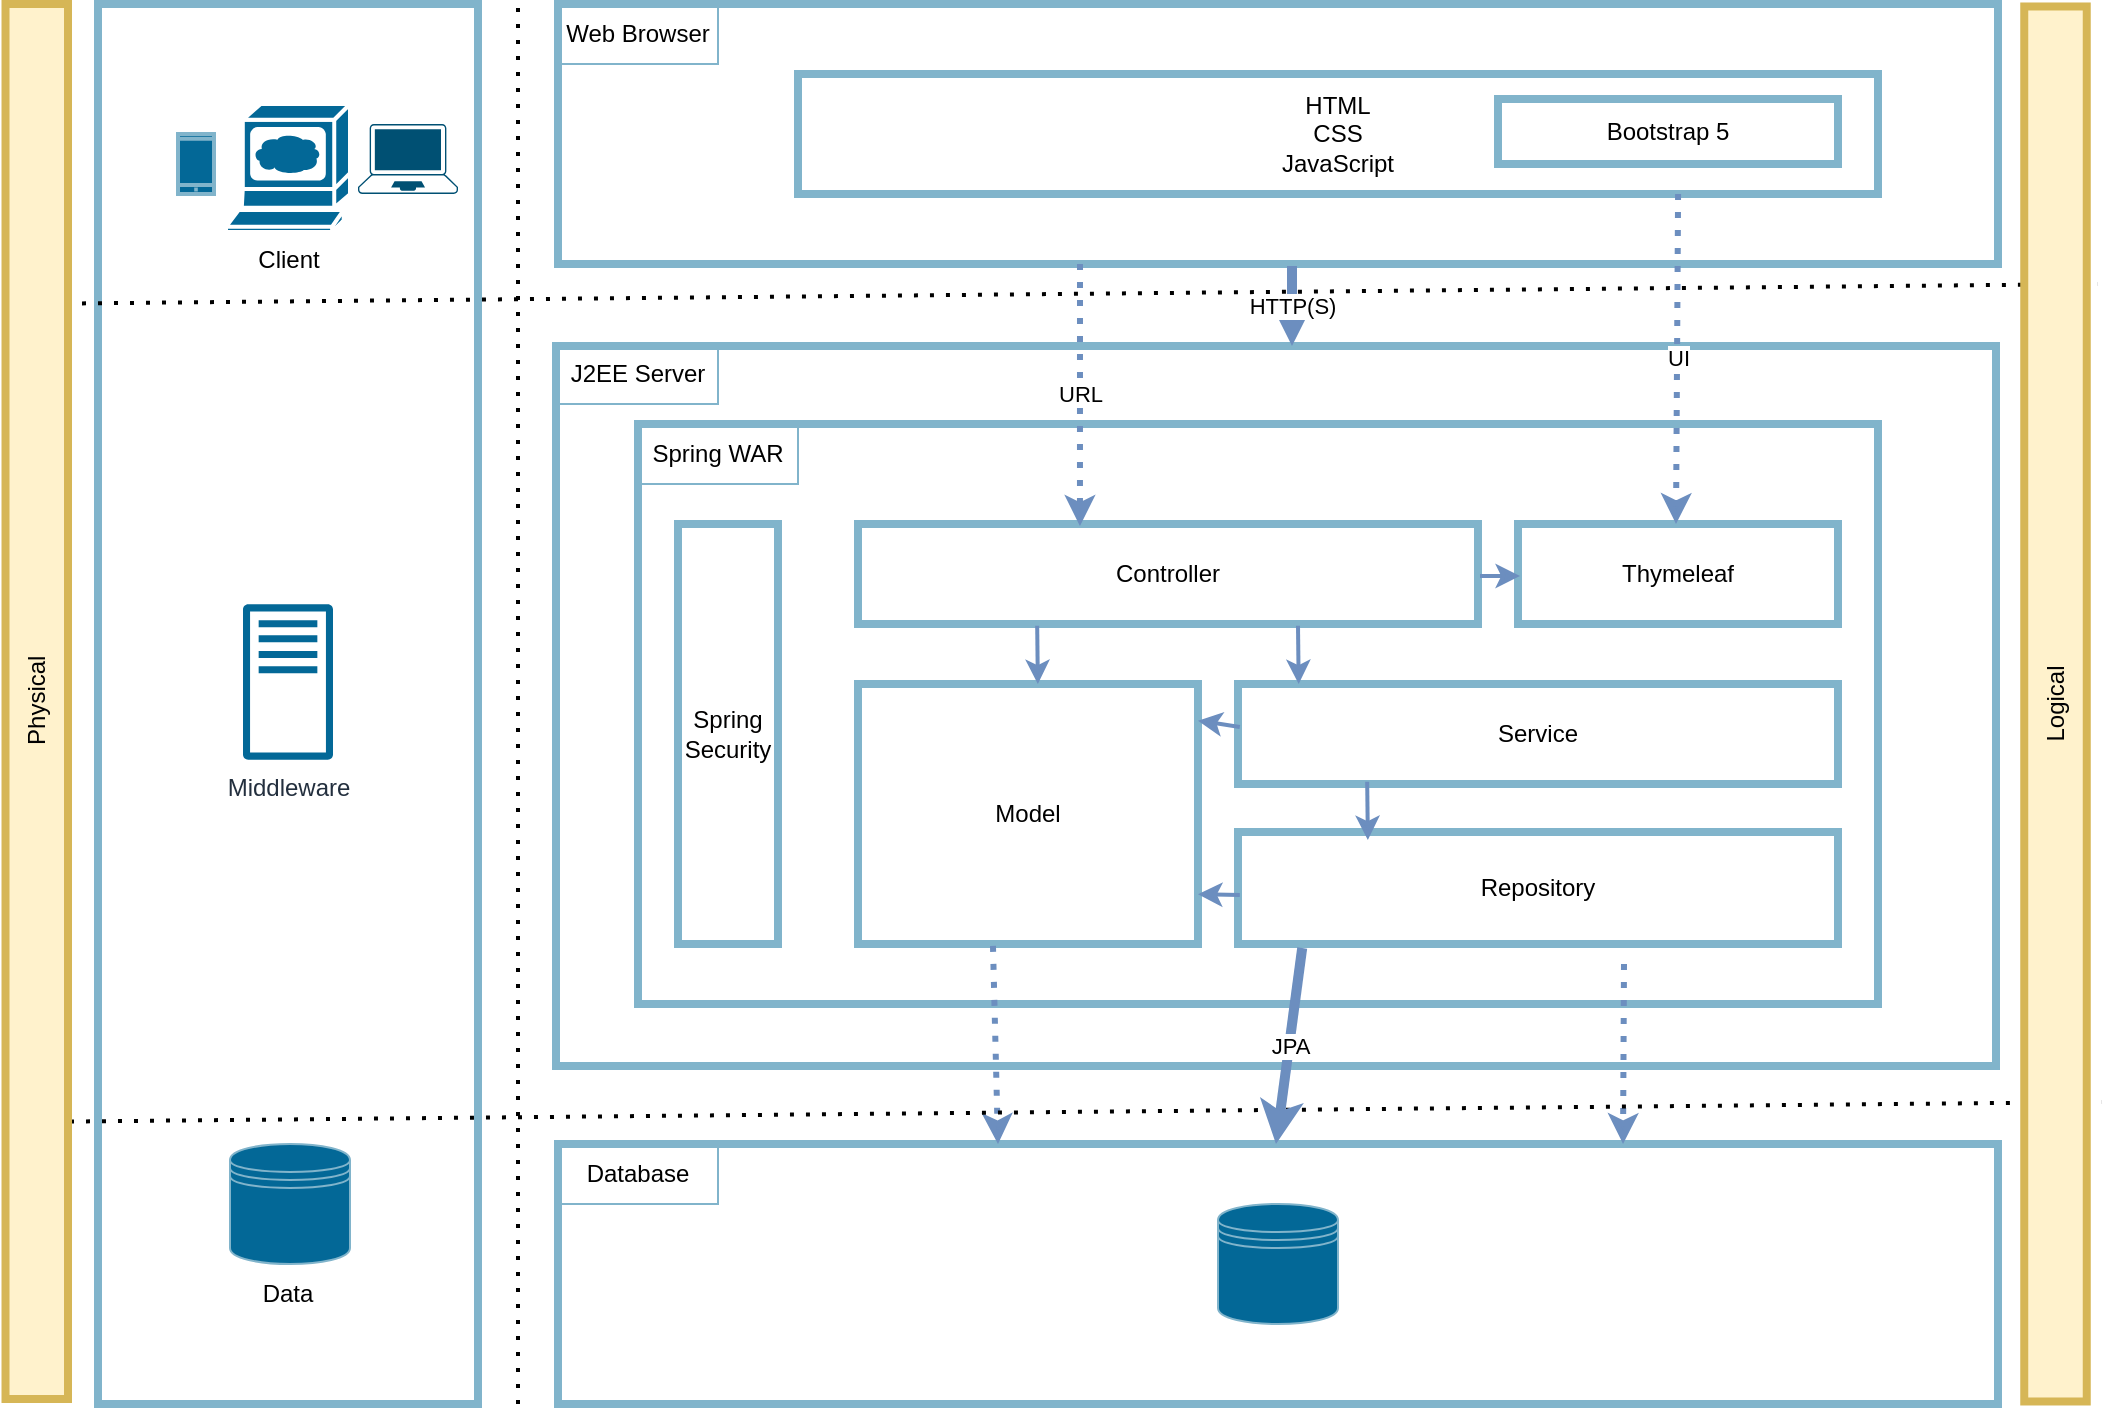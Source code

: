 <mxfile version="20.8.10" type="device"><diagram name="Page-1" id="4z8TRQdgjV0MRrvlpB9m"><mxGraphModel dx="954" dy="534" grid="1" gridSize="10" guides="1" tooltips="1" connect="1" arrows="1" fold="1" page="1" pageScale="1" pageWidth="850" pageHeight="1100" math="0" shadow="0"><root><mxCell id="0"/><mxCell id="1" parent="0"/><mxCell id="D19SpQrq9sF7mbCw8guA-1" value="" style="endArrow=none;dashed=1;html=1;dashPattern=1 3;strokeWidth=2;rounded=0;" parent="1" edge="1"><mxGeometry width="50" height="50" relative="1" as="geometry"><mxPoint x="270" y="770" as="sourcePoint"/><mxPoint x="270" y="70" as="targetPoint"/></mxGeometry></mxCell><mxCell id="D19SpQrq9sF7mbCw8guA-4" value="" style="rounded=0;whiteSpace=wrap;html=1;strokeColor=#81b4cb;strokeWidth=4;fillColor=none;" parent="1" vertex="1"><mxGeometry x="60" y="70" width="190" height="700" as="geometry"/></mxCell><mxCell id="D19SpQrq9sF7mbCw8guA-5" value="Client" style="shape=mxgraph.cisco.computers_and_peripherals.web_browser;html=1;pointerEvents=1;dashed=0;fillColor=#036897;strokeColor=#ffffff;strokeWidth=2;verticalLabelPosition=bottom;verticalAlign=top;align=center;outlineConnect=0;" parent="1" vertex="1"><mxGeometry x="124" y="120" width="62" height="64" as="geometry"/></mxCell><mxCell id="D19SpQrq9sF7mbCw8guA-6" value="" style="html=1;verticalLabelPosition=bottom;align=center;labelBackgroundColor=#ffffff;verticalAlign=top;strokeWidth=2;strokeColor=#81b4cb;shadow=0;dashed=0;shape=mxgraph.ios7.icons.smartphone;fillColor=#036897;" parent="1" vertex="1"><mxGeometry x="100" y="135" width="18" height="30" as="geometry"/></mxCell><mxCell id="D19SpQrq9sF7mbCw8guA-7" value="" style="points=[[0.13,0.02,0],[0.5,0,0],[0.87,0.02,0],[0.885,0.4,0],[0.985,0.985,0],[0.5,1,0],[0.015,0.985,0],[0.115,0.4,0]];verticalLabelPosition=bottom;sketch=0;html=1;verticalAlign=top;aspect=fixed;align=center;pointerEvents=1;shape=mxgraph.cisco19.laptop;fillColor=#005073;strokeColor=none;" parent="1" vertex="1"><mxGeometry x="190" y="130" width="50" height="35" as="geometry"/></mxCell><mxCell id="D19SpQrq9sF7mbCw8guA-9" value="" style="shape=datastore;whiteSpace=wrap;html=1;strokeColor=#81b4cb;fillColor=#036897;" parent="1" vertex="1"><mxGeometry x="126" y="640" width="60" height="60" as="geometry"/></mxCell><mxCell id="D19SpQrq9sF7mbCw8guA-11" value="Middleware" style="sketch=0;outlineConnect=0;fontColor=#232F3E;gradientColor=none;fillColor=#036897;strokeColor=none;dashed=0;verticalLabelPosition=bottom;verticalAlign=top;align=center;html=1;fontSize=12;fontStyle=0;aspect=fixed;pointerEvents=1;shape=mxgraph.aws4.traditional_server;" parent="1" vertex="1"><mxGeometry x="132.5" y="370" width="45" height="78" as="geometry"/></mxCell><mxCell id="D19SpQrq9sF7mbCw8guA-12" value="Data" style="text;html=1;strokeColor=none;fillColor=none;align=center;verticalAlign=middle;whiteSpace=wrap;rounded=0;" parent="1" vertex="1"><mxGeometry x="125" y="700" width="60" height="30" as="geometry"/></mxCell><mxCell id="D19SpQrq9sF7mbCw8guA-14" value="" style="rounded=0;whiteSpace=wrap;html=1;strokeColor=#81b4cb;fillColor=none;strokeWidth=4;" parent="1" vertex="1"><mxGeometry x="290" y="70" width="720" height="130" as="geometry"/></mxCell><mxCell id="D19SpQrq9sF7mbCw8guA-15" value="" style="rounded=0;whiteSpace=wrap;html=1;strokeColor=#81b4cb;fillColor=none;strokeWidth=4;" parent="1" vertex="1"><mxGeometry x="289" y="241" width="720" height="360" as="geometry"/></mxCell><mxCell id="D19SpQrq9sF7mbCw8guA-16" value="" style="rounded=0;whiteSpace=wrap;html=1;strokeColor=#81b4cb;fillColor=none;strokeWidth=4;" parent="1" vertex="1"><mxGeometry x="290" y="640" width="720" height="130" as="geometry"/></mxCell><mxCell id="D19SpQrq9sF7mbCw8guA-17" value="" style="shape=datastore;whiteSpace=wrap;html=1;strokeColor=#81b4cb;fillColor=#036897;" parent="1" vertex="1"><mxGeometry x="620" y="670" width="60" height="60" as="geometry"/></mxCell><mxCell id="D19SpQrq9sF7mbCw8guA-18" value="J2EE Server" style="text;html=1;strokeColor=#81b4cb;fillColor=none;align=center;verticalAlign=middle;whiteSpace=wrap;rounded=0;" parent="1" vertex="1"><mxGeometry x="290" y="240" width="80" height="30" as="geometry"/></mxCell><mxCell id="D19SpQrq9sF7mbCw8guA-19" value="Database" style="text;html=1;strokeColor=#81b4cb;fillColor=none;align=center;verticalAlign=middle;whiteSpace=wrap;rounded=0;" parent="1" vertex="1"><mxGeometry x="290" y="640" width="80" height="30" as="geometry"/></mxCell><mxCell id="D19SpQrq9sF7mbCw8guA-20" value="Web Browser" style="text;html=1;strokeColor=#81b4cb;fillColor=none;align=center;verticalAlign=middle;whiteSpace=wrap;rounded=0;" parent="1" vertex="1"><mxGeometry x="290" y="70" width="80" height="30" as="geometry"/></mxCell><mxCell id="D19SpQrq9sF7mbCw8guA-22" value="HTTP(S)" style="endArrow=classic;html=1;rounded=0;entryX=0.5;entryY=0;entryDx=0;entryDy=0;exitX=0.5;exitY=1;exitDx=0;exitDy=0;fillColor=#dae8fc;strokeColor=#6c8ebf;strokeWidth=5;" parent="1" edge="1"><mxGeometry width="50" height="50" relative="1" as="geometry"><mxPoint x="657" y="201" as="sourcePoint"/><mxPoint x="657" y="241" as="targetPoint"/></mxGeometry></mxCell><mxCell id="D19SpQrq9sF7mbCw8guA-23" value="HTML&lt;br&gt;CSS&lt;br&gt;JavaScript" style="rounded=0;whiteSpace=wrap;html=1;strokeColor=#81b4cb;strokeWidth=4;fillColor=none;" parent="1" vertex="1"><mxGeometry x="410" y="105" width="540" height="60" as="geometry"/></mxCell><mxCell id="D19SpQrq9sF7mbCw8guA-24" value="Bootstrap 5" style="rounded=0;whiteSpace=wrap;html=1;strokeColor=#81b4cb;strokeWidth=4;fillColor=none;" parent="1" vertex="1"><mxGeometry x="760" y="117.5" width="170" height="32.5" as="geometry"/></mxCell><mxCell id="D19SpQrq9sF7mbCw8guA-25" value="" style="rounded=0;whiteSpace=wrap;html=1;strokeColor=#81b4cb;strokeWidth=4;fillColor=none;" parent="1" vertex="1"><mxGeometry x="330" y="280" width="620" height="290" as="geometry"/></mxCell><mxCell id="D19SpQrq9sF7mbCw8guA-26" value="Spring WAR" style="text;html=1;strokeColor=#81b4cb;fillColor=none;align=center;verticalAlign=middle;whiteSpace=wrap;rounded=0;" parent="1" vertex="1"><mxGeometry x="330" y="280" width="80" height="30" as="geometry"/></mxCell><mxCell id="D19SpQrq9sF7mbCw8guA-27" value="Controller" style="rounded=0;whiteSpace=wrap;html=1;strokeColor=#81b4cb;strokeWidth=4;fillColor=none;" parent="1" vertex="1"><mxGeometry x="440" y="330" width="310" height="50" as="geometry"/></mxCell><mxCell id="D19SpQrq9sF7mbCw8guA-28" value="Thymeleaf" style="rounded=0;whiteSpace=wrap;html=1;strokeColor=#81b4cb;strokeWidth=4;fillColor=none;" parent="1" vertex="1"><mxGeometry x="770" y="330" width="160" height="50" as="geometry"/></mxCell><mxCell id="D19SpQrq9sF7mbCw8guA-29" value="URL" style="endArrow=classic;html=1;rounded=0;entryX=0.358;entryY=0.02;entryDx=0;entryDy=0;fillColor=#dae8fc;strokeColor=#6c8ebf;strokeWidth=3;entryPerimeter=0;dashed=1;dashPattern=1 2;" parent="1" target="D19SpQrq9sF7mbCw8guA-27" edge="1"><mxGeometry width="50" height="50" relative="1" as="geometry"><mxPoint x="551" y="200" as="sourcePoint"/><mxPoint x="557" y="251" as="targetPoint"/></mxGeometry></mxCell><mxCell id="D19SpQrq9sF7mbCw8guA-33" value="Service" style="rounded=0;whiteSpace=wrap;html=1;strokeColor=#81b4cb;strokeWidth=4;fillColor=none;" parent="1" vertex="1"><mxGeometry x="630" y="410" width="300" height="50" as="geometry"/></mxCell><mxCell id="D19SpQrq9sF7mbCw8guA-34" value="Repository" style="rounded=0;whiteSpace=wrap;html=1;strokeColor=#81b4cb;strokeWidth=4;fillColor=none;" parent="1" vertex="1"><mxGeometry x="630" y="484" width="300" height="56" as="geometry"/></mxCell><mxCell id="D19SpQrq9sF7mbCw8guA-35" value="Model" style="rounded=0;whiteSpace=wrap;html=1;strokeColor=#81b4cb;strokeWidth=4;fillColor=none;" parent="1" vertex="1"><mxGeometry x="440" y="410" width="170" height="130" as="geometry"/></mxCell><mxCell id="D19SpQrq9sF7mbCw8guA-31" value="UI" style="endArrow=classic;html=1;rounded=0;entryX=0.358;entryY=0.02;entryDx=0;entryDy=0;exitX=0.263;exitY=1.017;exitDx=0;exitDy=0;fillColor=#dae8fc;strokeColor=#6c8ebf;strokeWidth=3;entryPerimeter=0;exitPerimeter=0;dashed=1;dashPattern=1 2;" parent="1" edge="1"><mxGeometry width="50" height="50" relative="1" as="geometry"><mxPoint x="850.04" y="165.0" as="sourcePoint"/><mxPoint x="849" y="329.98" as="targetPoint"/></mxGeometry></mxCell><mxCell id="D19SpQrq9sF7mbCw8guA-38" value="&lt;br&gt;" style="endArrow=classic;html=1;rounded=0;entryX=0.529;entryY=0;entryDx=0;entryDy=0;fillColor=#dae8fc;strokeColor=#6c8ebf;strokeWidth=2;exitX=0.289;exitY=1.018;exitDx=0;exitDy=0;exitPerimeter=0;entryPerimeter=0;" parent="1" source="D19SpQrq9sF7mbCw8guA-27" target="D19SpQrq9sF7mbCw8guA-35" edge="1"><mxGeometry x="-0.957" y="4" width="50" height="50" relative="1" as="geometry"><mxPoint x="520" y="380" as="sourcePoint"/><mxPoint x="524" y="407" as="targetPoint"/><mxPoint as="offset"/></mxGeometry></mxCell><mxCell id="D19SpQrq9sF7mbCw8guA-39" value="&lt;br&gt;" style="endArrow=classic;html=1;rounded=0;entryX=0.529;entryY=0;entryDx=0;entryDy=0;fillColor=#dae8fc;strokeColor=#6c8ebf;strokeWidth=2;exitX=0.289;exitY=1.018;exitDx=0;exitDy=0;exitPerimeter=0;entryPerimeter=0;" parent="1" edge="1"><mxGeometry x="-0.957" y="4" width="50" height="50" relative="1" as="geometry"><mxPoint x="660.0" y="380.9" as="sourcePoint"/><mxPoint x="660.34" y="410" as="targetPoint"/><mxPoint as="offset"/></mxGeometry></mxCell><mxCell id="D19SpQrq9sF7mbCw8guA-40" value="&lt;br&gt;" style="endArrow=none;html=1;rounded=0;entryX=0.003;entryY=0.429;entryDx=0;entryDy=0;fillColor=#dae8fc;strokeColor=#6c8ebf;strokeWidth=2;exitX=1;exitY=0.141;exitDx=0;exitDy=0;exitPerimeter=0;entryPerimeter=0;startArrow=classic;startFill=1;endFill=0;" parent="1" source="D19SpQrq9sF7mbCw8guA-35" target="D19SpQrq9sF7mbCw8guA-33" edge="1"><mxGeometry x="-0.957" y="4" width="50" height="50" relative="1" as="geometry"><mxPoint x="670.0" y="390.9" as="sourcePoint"/><mxPoint x="670.34" y="420" as="targetPoint"/><mxPoint as="offset"/></mxGeometry></mxCell><mxCell id="D19SpQrq9sF7mbCw8guA-41" value="&lt;br&gt;" style="endArrow=classic;html=1;rounded=0;entryX=0;entryY=0.5;entryDx=0;entryDy=0;fillColor=#dae8fc;strokeColor=#6c8ebf;strokeWidth=2;exitX=1;exitY=0.5;exitDx=0;exitDy=0;" parent="1" edge="1"><mxGeometry x="-0.957" y="4" width="50" height="50" relative="1" as="geometry"><mxPoint x="751" y="356" as="sourcePoint"/><mxPoint x="771" y="356" as="targetPoint"/><mxPoint as="offset"/></mxGeometry></mxCell><mxCell id="D19SpQrq9sF7mbCw8guA-42" value="&lt;br&gt;" style="endArrow=classic;html=1;rounded=0;entryX=0.529;entryY=0;entryDx=0;entryDy=0;fillColor=#dae8fc;strokeColor=#6c8ebf;strokeWidth=2;exitX=0.289;exitY=1.018;exitDx=0;exitDy=0;exitPerimeter=0;entryPerimeter=0;" parent="1" edge="1"><mxGeometry x="-0.957" y="4" width="50" height="50" relative="1" as="geometry"><mxPoint x="694.59" y="458.9" as="sourcePoint"/><mxPoint x="694.93" y="488" as="targetPoint"/><mxPoint as="offset"/></mxGeometry></mxCell><mxCell id="D19SpQrq9sF7mbCw8guA-43" value="" style="endArrow=classic;html=1;rounded=0;entryX=0.358;entryY=0.02;entryDx=0;entryDy=0;fillColor=#dae8fc;strokeColor=#6c8ebf;strokeWidth=3;entryPerimeter=0;dashed=1;dashPattern=1 2;exitX=0.397;exitY=1.007;exitDx=0;exitDy=0;exitPerimeter=0;" parent="1" source="D19SpQrq9sF7mbCw8guA-35" edge="1"><mxGeometry width="50" height="50" relative="1" as="geometry"><mxPoint x="510.02" y="509" as="sourcePoint"/><mxPoint x="510" y="640" as="targetPoint"/></mxGeometry></mxCell><mxCell id="D19SpQrq9sF7mbCw8guA-44" value="" style="endArrow=classic;html=1;rounded=0;entryX=0.358;entryY=0.02;entryDx=0;entryDy=0;fillColor=#dae8fc;strokeColor=#6c8ebf;strokeWidth=3;entryPerimeter=0;dashed=1;dashPattern=1 2;" parent="1" edge="1"><mxGeometry width="50" height="50" relative="1" as="geometry"><mxPoint x="823" y="550" as="sourcePoint"/><mxPoint x="822.51" y="640" as="targetPoint"/></mxGeometry></mxCell><mxCell id="D19SpQrq9sF7mbCw8guA-45" value="&lt;br&gt;" style="endArrow=none;html=1;rounded=0;entryX=0.003;entryY=0.429;entryDx=0;entryDy=0;fillColor=#dae8fc;strokeColor=#6c8ebf;strokeWidth=2;exitX=1;exitY=0.141;exitDx=0;exitDy=0;exitPerimeter=0;entryPerimeter=0;startArrow=classic;startFill=1;endFill=0;" parent="1" edge="1"><mxGeometry x="-0.957" y="4" width="50" height="50" relative="1" as="geometry"><mxPoint x="610" y="515.15" as="sourcePoint"/><mxPoint x="630.9" y="515.45" as="targetPoint"/><mxPoint as="offset"/></mxGeometry></mxCell><mxCell id="D19SpQrq9sF7mbCw8guA-46" value="" style="endArrow=none;dashed=1;html=1;dashPattern=1 3;strokeWidth=2;rounded=0;" parent="1" edge="1"><mxGeometry width="50" height="50" relative="1" as="geometry"><mxPoint x="20" y="220" as="sourcePoint"/><mxPoint x="1060" y="210" as="targetPoint"/></mxGeometry></mxCell><mxCell id="D19SpQrq9sF7mbCw8guA-47" value="" style="endArrow=none;dashed=1;html=1;dashPattern=1 3;strokeWidth=2;rounded=0;" parent="1" edge="1"><mxGeometry width="50" height="50" relative="1" as="geometry"><mxPoint x="22" y="629" as="sourcePoint"/><mxPoint x="1062" y="619" as="targetPoint"/></mxGeometry></mxCell><mxCell id="D19SpQrq9sF7mbCw8guA-48" value="Physical" style="rounded=0;whiteSpace=wrap;html=1;strokeColor=#d6b656;strokeWidth=4;fillColor=#fff2cc;rotation=-90;" parent="1" vertex="1"><mxGeometry x="-319.37" y="403.13" width="697.5" height="31.25" as="geometry"/></mxCell><mxCell id="D19SpQrq9sF7mbCw8guA-49" value="Logical" style="rounded=0;whiteSpace=wrap;html=1;strokeColor=#d6b656;strokeWidth=4;fillColor=#fff2cc;rotation=-90;" parent="1" vertex="1"><mxGeometry x="690" y="404.37" width="697.5" height="31.25" as="geometry"/></mxCell><mxCell id="iR8wnpu9maUhzbGlpyVS-1" value="JPA" style="endArrow=classic;html=1;rounded=0;entryX=0.5;entryY=0;entryDx=0;entryDy=0;exitX=0.107;exitY=1.036;exitDx=0;exitDy=0;fillColor=#dae8fc;strokeColor=#6c8ebf;strokeWidth=5;exitPerimeter=0;" edge="1" parent="1" source="D19SpQrq9sF7mbCw8guA-34"><mxGeometry width="50" height="50" relative="1" as="geometry"><mxPoint x="650.26" y="572.03" as="sourcePoint"/><mxPoint x="649" y="640" as="targetPoint"/></mxGeometry></mxCell><mxCell id="iR8wnpu9maUhzbGlpyVS-2" value="&lt;font color=&quot;#010000&quot;&gt;Spring Security&lt;/font&gt;" style="rounded=0;whiteSpace=wrap;html=1;gradientColor=none;strokeWidth=4;strokeColor=#81B4CB;shadow=0;fillColor=none;" vertex="1" parent="1"><mxGeometry x="350" y="330" width="50" height="210" as="geometry"/></mxCell></root></mxGraphModel></diagram></mxfile>